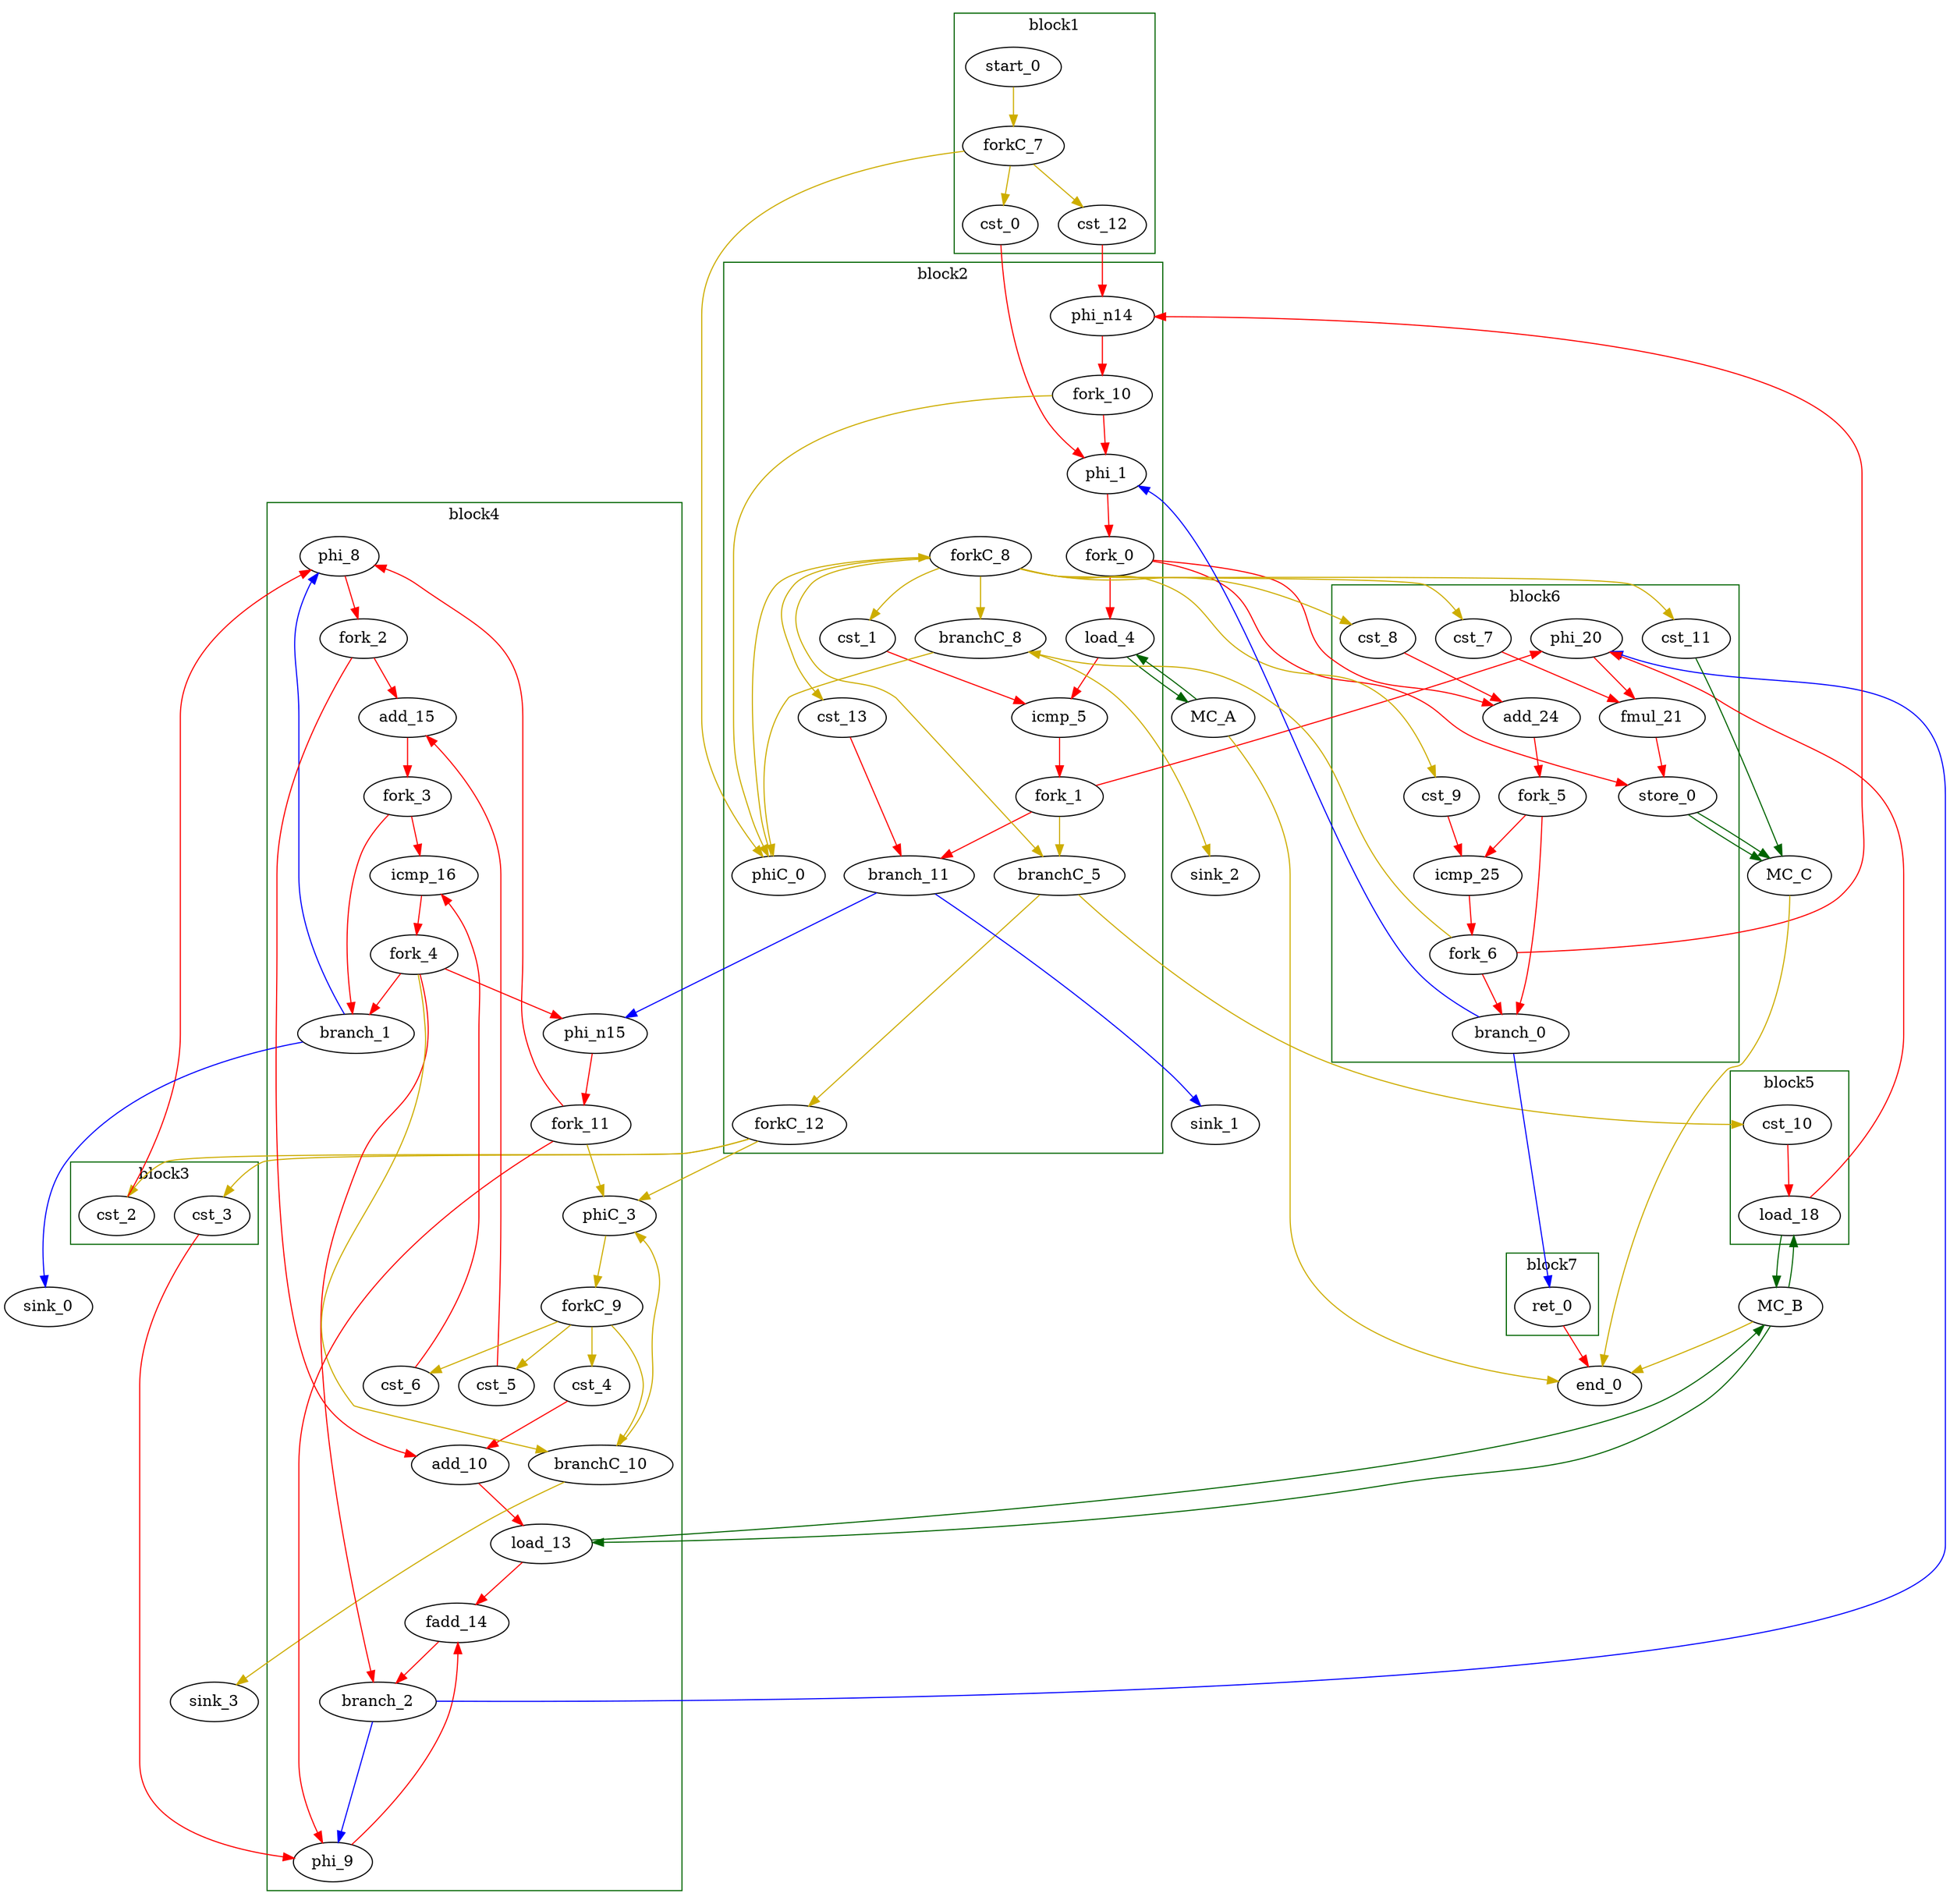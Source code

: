 Digraph G {
	splines=spline;
//DHLS version: 0.1.1" [shape = "none" pos = "20,20!"]

	subgraph cluster_0 {
	color = "darkgreen";
		label = "block1";
		"cst_0" [type = "Constant", bbID= 1, in = "in1:0", out = "out1:32", value = "0x00000000", tagged=false, taggers_num=0, tagger_id=-1];
		"start_0" [type = "Entry", control= "true", bbID= 1, in = "in1:0", out = "out1:0", tagged=false, taggers_num=0, tagger_id=-1];
		"cst_12" [type = "Constant", bbID= 1, in = "in1:0", out = "out1:1", value = "0x00000000", tagged=false, taggers_num=0, tagger_id=-1];
		"forkC_7" [type = "Fork", bbID= 1, in = "in1:0", out = "out1:0 out2:0 out3:0 ", tagged=false, taggers_num=0, tagger_id=-1];

	}

	subgraph cluster_1 {
	color = "darkgreen";
		label = "block2";
		"phi_1" [type = "Mux", bbID= 2, in = "in1?:1 in2:32 in3:32 ", out = "out1:32", delay=0.366, tagged=false, taggers_num=0, tagger_id=-1];
		"load_4" [type = "Operator", bbID= 2, op = "mc_load_op",bbID= 2, portId= 0, offset= 0, in = "in1:32 in2:32", out = "out1:32 out2:32 ", delay=0.000, latency=2, II=1, tagged=false, taggers_num=0, tagger_id=-1];
		"cst_1" [type = "Constant", bbID= 2, in = "in1:0", out = "out1:32", value = "0x00000000", tagged=false, taggers_num=0, tagger_id=-1];
		"icmp_5" [type = "Operator", bbID= 2, op = "icmp_sgt_op", in = "in1:32 in2:32 ", out = "out1:1 ", delay=1.530, latency=0, II=1, tagged=false, taggers_num=0, tagger_id=-1];
		"phiC_0" [type = "Mux", bbID= 2, in = "in1?:1 in2:0 in3:0 ", out = "out1:0", delay=0.166, tagged=false, taggers_num=0, tagger_id=-1];
		"phi_n14" [type = "Merge", bbID= 2, in = "in1:1 in2:1 ", out = "out1:1", delay=0.366, tagged=false, taggers_num=0, tagger_id=-1];
		"branchC_5" [type = "Branch", bbID= 2,  in = "in1:0 in2?:1", out = "out1+:0 out2-:0", tagged=false, taggers_num=0, tagger_id=-1];
		"branchC_8" [type = "Branch", bbID= 2,  in = "in1:0 in2?:1", out = "out1+:0 out2-:0", tagged=false, taggers_num=0, tagger_id=-1];
		"cst_13" [type = "Constant", bbID= 2, in = "in1:0", out = "out1:32", value = "0x00000000", tagged=false, taggers_num=0, tagger_id=-1];
		"branch_11" [type = "Branch", bbID= 2,  in = "in1:1 in2?:1", out = "out1+:1 out2-:1", tagged=false, taggers_num=0, tagger_id=-1];
		"fork_0" [type = "Fork", bbID= 2, in = "in1:32", out = "out1:32 out2:32 out3:32 ", tagged=false, taggers_num=0, tagger_id=-1];
		"fork_1" [type = "Fork", bbID= 2, in = "in1:1", out = "out1:1 out2:1 out3:1 ", tagged=false, taggers_num=0, tagger_id=-1];
		"forkC_8" [type = "Fork", bbID= 2, in = "in1:0", out = "out1:0 out2:0 out3:0 out4:0 out5:0 out6:0 out7:0 out8:0 ", tagged=false, taggers_num=0, tagger_id=-1];
		"fork_10" [type = "Fork", bbID= 2, in = "in1:1", out = "out1:1 out2:1 ", tagged=false, taggers_num=0, tagger_id=-1];
		"forkC_12" [type = "Fork", bbID= 2, in = "in1:0", out = "out1:0 out2:0 out3:0 ", tagged=false, taggers_num=1, tagger_id=-1];

	}

	subgraph cluster_2 {
	color = "darkgreen";
		label = "block3";
		"cst_2" [type = "Constant", bbID= 3, in = "in1:0", out = "out1:32", value = "0x00000000", tagged=false, taggers_num=0, tagger_id=-1];
		"cst_3" [type = "Constant", bbID= 3, in = "in1:0", out = "out1:32", value = "0x00000000", tagged=false, taggers_num=0, tagger_id=-1];

	}

	subgraph cluster_3 {
	color = "darkgreen";
		label = "block4";
		"phi_8" [type = "Mux", bbID= 4, in = "in1?:1 in2:32 in3:32 ", out = "out1:32", delay=0.366, tagged=false, taggers_num=0, tagger_id=-1];
		"phi_9" [type = "Mux", bbID= 4, in = "in1?:1 in2:32 in3:32 ", out = "out1:32", delay=0.366, tagged=false, taggers_num=0, tagger_id=-1];
		"cst_4" [type = "Constant", bbID= 4, in = "in1:0", out = "out1:32", value = "0x00000001", tagged=false, taggers_num=0, tagger_id=-1];
		"add_10" [type = "Operator", bbID= 4, op = "add_op", in = "in1:32 in2:32 ", out = "out1:32 ", delay=1.693, latency=0, II=1, tagged=false, taggers_num=0, tagger_id=-1];
		"load_13" [type = "Operator", bbID= 4, op = "mc_load_op",bbID= 4, portId= 0, offset= 0, in = "in1:32 in2:32", out = "out1:32 out2:32 ", delay=0.000, latency=2, II=1, tagged=false, taggers_num=0, tagger_id=-1];
		"fadd_14" [type = "Operator", bbID= 4, op = "fadd_op", in = "in1:32 in2:32 ", out = "out1:32 ", delay=0.966, latency=10, II=1, tagged=false, taggers_num=0, tagger_id=-1];
		"cst_5" [type = "Constant", bbID= 4, in = "in1:0", out = "out1:32", value = "0x00000001", tagged=false, taggers_num=0, tagger_id=-1];
		"add_15" [type = "Operator", bbID= 4, op = "add_op", in = "in1:32 in2:32 ", out = "out1:32 ", delay=1.693, latency=0, II=1, tagged=false, taggers_num=0, tagger_id=-1];
		"cst_6" [type = "Constant", bbID= 4, in = "in1:0", out = "out1:32", value = "0x00000005", tagged=false, taggers_num=0, tagger_id=-1];
		"icmp_16" [type = "Operator", bbID= 4, op = "icmp_ult_op", in = "in1:32 in2:32 ", out = "out1:1 ", delay=1.530, latency=0, II=1, tagged=false, taggers_num=0, tagger_id=-1];
		"phiC_3" [type = "Mux", bbID= 4, in = "in1?:1 in2:0 in3:0 ", out = "out1:0", delay=0.166, tagged=false, taggers_num=0, tagger_id=-1];
		"branch_1" [type = "Branch", bbID= 4,  in = "in1:32 in2?:1", out = "out1+:32 out2-:32", tagged=false, taggers_num=0, tagger_id=-1];
		"phi_n15" [type = "Merge", bbID= 4, in = "in1:1 in2:1 ", out = "out1:1", delay=0.366, tagged=false, taggers_num=0, tagger_id=-1];
		"branch_2" [type = "Branch", bbID= 4,  in = "in1:32 in2?:1", out = "out1+:32 out2-:32", tagged=false, taggers_num=0, tagger_id=-1];
		"branchC_10" [type = "Branch", bbID= 4,  in = "in1:0 in2?:1", out = "out1+:0 out2-:0", tagged=false, taggers_num=0, tagger_id=-1];
		"fork_2" [type = "Fork", bbID= 4, in = "in1:32", out = "out1:32 out2:32 ", tagged=false, taggers_num=0, tagger_id=-1];
		"fork_3" [type = "Fork", bbID= 4, in = "in1:32", out = "out1:32 out2:32 ", tagged=false, taggers_num=0, tagger_id=-1];
		"fork_4" [type = "Fork", bbID= 4, in = "in1:1", out = "out1:1 out2:1 out3:1 out4:1 ", tagged=false, taggers_num=0, tagger_id=-1];
		"forkC_9" [type = "Fork", bbID= 4, in = "in1:0", out = "out1:0 out2:0 out3:0 out4:0 ", tagged=false, taggers_num=0, tagger_id=-1];
		"fork_11" [type = "Fork", bbID= 4, in = "in1:1", out = "out1:1 out2:1 out3:1 ", tagged=false, taggers_num=0, tagger_id=-1];

	}

	subgraph cluster_4 {
	color = "darkgreen";
		label = "block5";
		"load_18" [type = "Operator", bbID= 5, op = "mc_load_op",bbID= 5, portId= 1, offset= 0, in = "in1:32 in2:32", out = "out1:32 out2:32 ", delay=0.000, latency=2, II=1, tagged=false, taggers_num=0, tagger_id=-1];
		"cst_10" [type = "Constant", bbID= 5, in = "in1:0", out = "out1:32", value = "0x00000000", tagged=false, taggers_num=0, tagger_id=-1];

	}

	subgraph cluster_5 {
	color = "darkgreen";
		label = "block6";
		"phi_20" [type = "Mux", bbID= 6, in = "in1?:1 in2:32 in3:32 ", out = "out1:32", delay=0.366, tagged=false, taggers_num=0, tagger_id=-1];
		"cst_7" [type = "Constant", bbID= 6, in = "in1:0", out = "out1:32", value = "0x40000000", tagged=false, taggers_num=0, tagger_id=-1];
		"fmul_21" [type = "Operator", bbID= 6, op = "fmul_op", in = "in1:32 in2:32 ", out = "out1:32 ", delay=0.966, latency=6, II=1, tagged=false, taggers_num=0, tagger_id=-1];
		"store_0" [type = "Operator", bbID= 6, op = "mc_store_op",bbID= 6, portId= 0, offset= 0, in = "in1:32 in2:32 ", out = "out1:32 out2:32 ", delay=0.000, latency=0, II=1, tagged=false, taggers_num=0, tagger_id=-1];
		"cst_8" [type = "Constant", bbID= 6, in = "in1:0", out = "out1:32", value = "0x00000001", tagged=false, taggers_num=0, tagger_id=-1];
		"add_24" [type = "Operator", bbID= 6, op = "add_op", in = "in1:32 in2:32 ", out = "out1:32 ", delay=1.693, latency=0, II=1, tagged=false, taggers_num=0, tagger_id=-1];
		"cst_9" [type = "Constant", bbID= 6, in = "in1:0", out = "out1:32", value = "0x00000032", tagged=false, taggers_num=0, tagger_id=-1];
		"icmp_25" [type = "Operator", bbID= 6, op = "icmp_ult_op", in = "in1:32 in2:32 ", out = "out1:1 ", delay=1.530, latency=0, II=1, tagged=false, taggers_num=0, tagger_id=-1];
		"cst_11" [type = "Constant", bbID= 6, in = "in1:0", out = "out1:32", value = "0x00000001", tagged=false, taggers_num=0, tagger_id=-1];
		"branch_0" [type = "Branch", bbID= 6,  in = "in1:32 in2?:1", out = "out1+:32 out2-:32", tagged=false, taggers_num=0, tagger_id=-1];
		"fork_5" [type = "Fork", bbID= 6, in = "in1:32", out = "out1:32 out2:32 ", tagged=false, taggers_num=0, tagger_id=-1];
		"fork_6" [type = "Fork", bbID= 6, in = "in1:1", out = "out1:1 out2:1 out3:1 ", tagged=false, taggers_num=0, tagger_id=-1];

	}

	subgraph cluster_6 {
	color = "darkgreen";
		label = "block7";
		"ret_0" [type = "Operator", bbID= 7, op = "ret_op", in = "in1:32 ", out = "out1:32 ", delay=0.000, latency=0, II=1, tagged=false, taggers_num=0, tagger_id=-1];

	}
	"MC_A" [type = "MC", bbID= 0, in = "in1:32*l0a ", out = "out1:32*l0d out2:0*e ", memory = "A", bbcount = 0, ldcount = 1, stcount = 0];
	"MC_B" [type = "MC", bbID= 0, in = "in1:32*l0a in2:32*l1a ", out = "out1:32*l0d out2:32*l1d out3:0*e ", memory = "B", bbcount = 0, ldcount = 2, stcount = 0];
	"MC_C" [type = "MC", bbID= 0, in = "in1:32*c0 in2:32*s0a in3:32*s0d ", out = "out1:0*e ", memory = "C", bbcount = 1, ldcount = 0, stcount = 1];
	"sink_0" [type = "Sink", bbID= 0, in = "in1:32"];
	"sink_1" [type = "Sink", bbID= 0, in = "in1:32"];
	"sink_2" [type = "Sink", bbID= 0, in = "in1:0"];
	"sink_3" [type = "Sink", bbID= 0, in = "in1:0"];
	"end_0" [type = "Exit", bbID= 0, in = "in1:0*e in2:0*e in3:0*e  in4:32 ", out = "out1:32" ];

	"load_4" -> "MC_A" [color = "darkgreen", mem_address = "true", from = "out2", to = "in1"];
	"MC_A" -> "load_4" [color = "darkgreen", mem_address = "false", from = "out1", to = "in1"];
	"load_13" -> "MC_B" [color = "darkgreen", mem_address = "true", from = "out2", to = "in1"];
	"MC_B" -> "load_13" [color = "darkgreen", mem_address = "false", from = "out1", to = "in1"];
	"load_18" -> "MC_B" [color = "darkgreen", mem_address = "true", from = "out2", to = "in2"];
	"MC_B" -> "load_18" [color = "darkgreen", mem_address = "false", from = "out2", to = "in1"];
	"store_0" -> "MC_C" [color = "darkgreen", mem_address = "true", from = "out2", to = "in2"];
	"store_0" -> "MC_C" [color = "darkgreen", mem_address = "false", from = "out1", to = "in3"];
	"MC_A" -> "end_0" [color = "gold3", from = "out2", to = "in1"];
	"MC_B" -> "end_0" [color = "gold3", from = "out3", to = "in2"];
	"cst_11" -> "MC_C" [color = "darkgreen", from = "out1", to = "in1"];
	"MC_C" -> "end_0" [color = "gold3", from = "out1", to = "in3"];
	"cst_0" -> "phi_1" [color = "red", from = "out1", to = "in2"];
	"phi_1" -> "fork_0" [color = "red", from = "out1", to = "in1"];
	"load_4" -> "icmp_5" [color = "red", from = "out1", to = "in1"];
	"cst_1" -> "icmp_5" [color = "red", from = "out1", to = "in2"];
	"icmp_5" -> "fork_1" [color = "red", from = "out1", to = "in1"];
	"cst_2" -> "phi_8" [color = "red", from = "out1", to = "in2"];
	"phi_8" -> "fork_2" [color = "red", from = "out1", to = "in1"];
	"cst_3" -> "phi_9" [color = "red", from = "out1", to = "in2"];
	"phi_9" -> "fadd_14" [color = "red", from = "out1", to = "in1"];
	"cst_4" -> "add_10" [color = "red", from = "out1", to = "in2"];
	"add_10" -> "load_13" [color = "red", from = "out1", to = "in2"];
	"load_13" -> "fadd_14" [color = "red", from = "out1", to = "in2"];
	"fadd_14" -> "branch_2" [color = "red", from = "out1", to = "in1"];
	"cst_5" -> "add_15" [color = "red", from = "out1", to = "in2"];
	"add_15" -> "fork_3" [color = "red", from = "out1", to = "in1"];
	"cst_6" -> "icmp_16" [color = "red", from = "out1", to = "in2"];
	"icmp_16" -> "fork_4" [color = "red", from = "out1", to = "in1"];
	"load_18" -> "phi_20" [color = "red", from = "out1", to = "in2"];
	"phi_20" -> "fmul_21" [color = "red", from = "out1", to = "in1"];
	"cst_7" -> "fmul_21" [color = "red", from = "out1", to = "in2"];
	"fmul_21" -> "store_0" [color = "red", from = "out1", to = "in1"];
	"cst_8" -> "add_24" [color = "red", from = "out1", to = "in2"];
	"add_24" -> "fork_5" [color = "red", from = "out1", to = "in1"];
	"cst_9" -> "icmp_25" [color = "red", from = "out1", to = "in2"];
	"icmp_25" -> "fork_6" [color = "red", from = "out1", to = "in1"];
	"ret_0" -> "end_0" [color = "red", from = "out1", to = "in4"];
	"cst_10" -> "load_18" [color = "red", from = "out1", to = "in2"];
	"start_0" -> "forkC_7" [color = "gold3", from = "out1", to = "in1"];
	"phiC_0" -> "forkC_8" [color = "gold3", from = "out1", to = "in1"];
	"phiC_3" -> "forkC_9" [color = "gold3", from = "out1", to = "in1"];
	"branch_0" -> "phi_1" [color = "blue", minlen = 3, from = "out1", to = "in3"];
	"branch_0" -> "ret_0" [color = "blue", minlen = 3, from = "out2", to = "in1"];
	"phi_n14" -> "fork_10" [color = "red", from = "out1", to = "in1"];
	"cst_12" -> "phi_n14" [color = "red", from = "out1", to = "in1"];
	"branch_1" -> "phi_8" [color = "blue", minlen = 3, from = "out1", to = "in3"];
	"branch_1" -> "sink_0" [color = "blue", minlen = 3, from = "out2", to = "in1"];
	"phi_n15" -> "fork_11" [color = "red", from = "out1", to = "in1"];
	"branch_2" -> "phi_9" [color = "blue", minlen = 3, from = "out1", to = "in3"];
	"branch_2" -> "phi_20" [color = "blue", minlen = 3, from = "out2", to = "in3"];
	"branchC_5" -> "forkC_12" [color = "gold3", minlen = 3, from = "out1", to = "in1"];
	"branchC_5" -> "cst_10" [color = "gold3", minlen = 3, from = "out2", to = "in1"];
	"branchC_8" -> "phiC_0" [color = "gold3", minlen = 3, from = "out1", to = "in3"];
	"branchC_8" -> "sink_2" [color = "gold3", minlen = 3, from = "out2", to = "in1"];
	"branchC_10" -> "phiC_3" [color = "gold3", minlen = 3, from = "out1", to = "in3"];
	"branchC_10" -> "sink_3" [color = "gold3", minlen = 3, from = "out2", to = "in1"];
	"cst_13" -> "branch_11" [color = "red", from = "out1", to = "in1"];
	"branch_11" -> "phi_n15" [color = "blue", minlen = 3, from = "out1", to = "in1"];
	"branch_11" -> "sink_1" [color = "blue", minlen = 3, from = "out2", to = "in1"];
	"fork_0" -> "add_24" [color = "red", from = "out1", to = "in1"];
	"fork_0" -> "load_4" [color = "red", from = "out2", to = "in2"];
	"fork_0" -> "store_0" [color = "red", from = "out3", to = "in2"];
	"fork_1" -> "branchC_5" [color = "gold3", from = "out1", to = "in2"];
	"fork_1" -> "phi_20" [color = "red", from = "out2", to = "in1"];
	"fork_1" -> "branch_11" [color = "red", from = "out3", to = "in2"];
	"fork_2" -> "add_10" [color = "red", from = "out1", to = "in1"];
	"fork_2" -> "add_15" [color = "red", from = "out2", to = "in1"];
	"fork_3" -> "icmp_16" [color = "red", from = "out1", to = "in1"];
	"fork_3" -> "branch_1" [color = "red", from = "out2", to = "in1"];
	"fork_4" -> "branch_1" [color = "red", from = "out1", to = "in2"];
	"fork_4" -> "phi_n15" [color = "red", from = "out2", to = "in2"];
	"fork_4" -> "branch_2" [color = "red", from = "out3", to = "in2"];
	"fork_4" -> "branchC_10" [color = "gold3", from = "out4", to = "in2"];
	"fork_5" -> "icmp_25" [color = "red", from = "out1", to = "in1"];
	"fork_5" -> "branch_0" [color = "red", from = "out2", to = "in1"];
	"fork_6" -> "branch_0" [color = "red", from = "out1", to = "in2"];
	"fork_6" -> "phi_n14" [color = "red", from = "out2", to = "in2"];
	"fork_6" -> "branchC_8" [color = "gold3", from = "out3", to = "in2"];
	"forkC_7" -> "cst_0" [color = "gold3", from = "out1", to = "in1"];
	"forkC_7" -> "phiC_0" [color = "gold3", from = "out2", to = "in2"];
	"forkC_7" -> "cst_12" [color = "gold3", from = "out3", to = "in1"];
	"forkC_8" -> "cst_1" [color = "gold3", from = "out1", to = "in1"];
	"forkC_8" -> "branchC_8" [color = "gold3", from = "out2", to = "in1"];
	"forkC_8" -> "branchC_5" [color = "gold3", from = "out3", to = "in1"];
	"forkC_8" -> "cst_7" [color = "gold3", from = "out4", to = "in1"];
	"forkC_8" -> "cst_8" [color = "gold3", from = "out5", to = "in1"];
	"forkC_8" -> "cst_9" [color = "gold3", from = "out6", to = "in1"];
	"forkC_8" -> "cst_11" [color = "gold3", from = "out7", to = "in1"];
	"forkC_8" -> "cst_13" [color = "gold3", from = "out8", to = "in1"];
	"forkC_9" -> "cst_4" [color = "gold3", from = "out1", to = "in1"];
	"forkC_9" -> "branchC_10" [color = "gold3", from = "out2", to = "in1"];
	"forkC_9" -> "cst_5" [color = "gold3", from = "out3", to = "in1"];
	"forkC_9" -> "cst_6" [color = "gold3", from = "out4", to = "in1"];
	"fork_10" -> "phi_1" [color = "red", from = "out1", to = "in1"];
	"fork_10" -> "phiC_0" [color = "gold3", from = "out2", to = "in1"];
	"fork_11" -> "phi_8" [color = "red", from = "out1", to = "in1"];
	"fork_11" -> "phi_9" [color = "red", from = "out2", to = "in1"];
	"fork_11" -> "phiC_3" [color = "gold3", from = "out3", to = "in1"];
	"forkC_12" -> "cst_2" [color = "gold3", from = "out1", to = "in1"];
	"forkC_12" -> "cst_3" [color = "gold3", from = "out2", to = "in1"];
	"forkC_12" -> "phiC_3" [color = "gold3", from = "out3", to = "in2"];

}